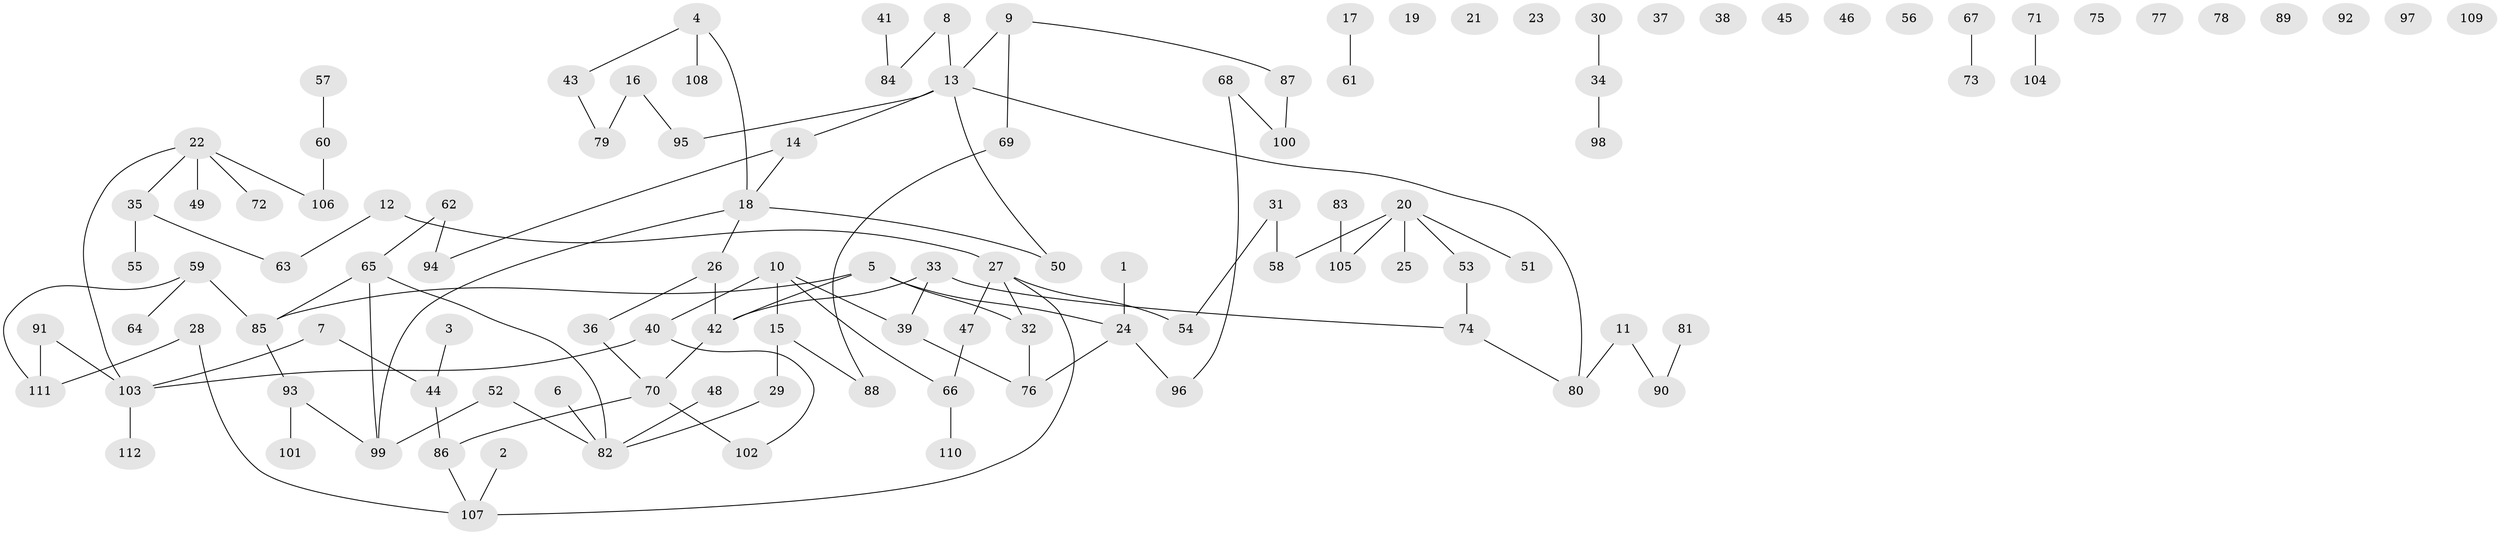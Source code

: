 // coarse degree distribution, {4: 0.07462686567164178, 1: 0.23880597014925373, 2: 0.16417910447761194, 5: 0.04477611940298507, 6: 0.05970149253731343, 3: 0.14925373134328357, 7: 0.014925373134328358, 0: 0.2537313432835821}
// Generated by graph-tools (version 1.1) at 2025/16/03/04/25 18:16:45]
// undirected, 112 vertices, 113 edges
graph export_dot {
graph [start="1"]
  node [color=gray90,style=filled];
  1;
  2;
  3;
  4;
  5;
  6;
  7;
  8;
  9;
  10;
  11;
  12;
  13;
  14;
  15;
  16;
  17;
  18;
  19;
  20;
  21;
  22;
  23;
  24;
  25;
  26;
  27;
  28;
  29;
  30;
  31;
  32;
  33;
  34;
  35;
  36;
  37;
  38;
  39;
  40;
  41;
  42;
  43;
  44;
  45;
  46;
  47;
  48;
  49;
  50;
  51;
  52;
  53;
  54;
  55;
  56;
  57;
  58;
  59;
  60;
  61;
  62;
  63;
  64;
  65;
  66;
  67;
  68;
  69;
  70;
  71;
  72;
  73;
  74;
  75;
  76;
  77;
  78;
  79;
  80;
  81;
  82;
  83;
  84;
  85;
  86;
  87;
  88;
  89;
  90;
  91;
  92;
  93;
  94;
  95;
  96;
  97;
  98;
  99;
  100;
  101;
  102;
  103;
  104;
  105;
  106;
  107;
  108;
  109;
  110;
  111;
  112;
  1 -- 24;
  2 -- 107;
  3 -- 44;
  4 -- 18;
  4 -- 43;
  4 -- 108;
  5 -- 24;
  5 -- 32;
  5 -- 42;
  5 -- 85;
  6 -- 82;
  7 -- 44;
  7 -- 103;
  8 -- 13;
  8 -- 84;
  9 -- 13;
  9 -- 69;
  9 -- 87;
  10 -- 15;
  10 -- 39;
  10 -- 40;
  10 -- 66;
  11 -- 80;
  11 -- 90;
  12 -- 27;
  12 -- 63;
  13 -- 14;
  13 -- 50;
  13 -- 80;
  13 -- 95;
  14 -- 18;
  14 -- 94;
  15 -- 29;
  15 -- 88;
  16 -- 79;
  16 -- 95;
  17 -- 61;
  18 -- 26;
  18 -- 50;
  18 -- 99;
  20 -- 25;
  20 -- 51;
  20 -- 53;
  20 -- 58;
  20 -- 105;
  22 -- 35;
  22 -- 49;
  22 -- 72;
  22 -- 103;
  22 -- 106;
  24 -- 76;
  24 -- 96;
  26 -- 36;
  26 -- 42;
  27 -- 32;
  27 -- 47;
  27 -- 54;
  27 -- 107;
  28 -- 107;
  28 -- 111;
  29 -- 82;
  30 -- 34;
  31 -- 54;
  31 -- 58;
  32 -- 76;
  33 -- 39;
  33 -- 42;
  33 -- 74;
  34 -- 98;
  35 -- 55;
  35 -- 63;
  36 -- 70;
  39 -- 76;
  40 -- 102;
  40 -- 103;
  41 -- 84;
  42 -- 70;
  43 -- 79;
  44 -- 86;
  47 -- 66;
  48 -- 82;
  52 -- 82;
  52 -- 99;
  53 -- 74;
  57 -- 60;
  59 -- 64;
  59 -- 85;
  59 -- 111;
  60 -- 106;
  62 -- 65;
  62 -- 94;
  65 -- 82;
  65 -- 85;
  65 -- 99;
  66 -- 110;
  67 -- 73;
  68 -- 96;
  68 -- 100;
  69 -- 88;
  70 -- 86;
  70 -- 102;
  71 -- 104;
  74 -- 80;
  81 -- 90;
  83 -- 105;
  85 -- 93;
  86 -- 107;
  87 -- 100;
  91 -- 103;
  91 -- 111;
  93 -- 99;
  93 -- 101;
  103 -- 112;
}
